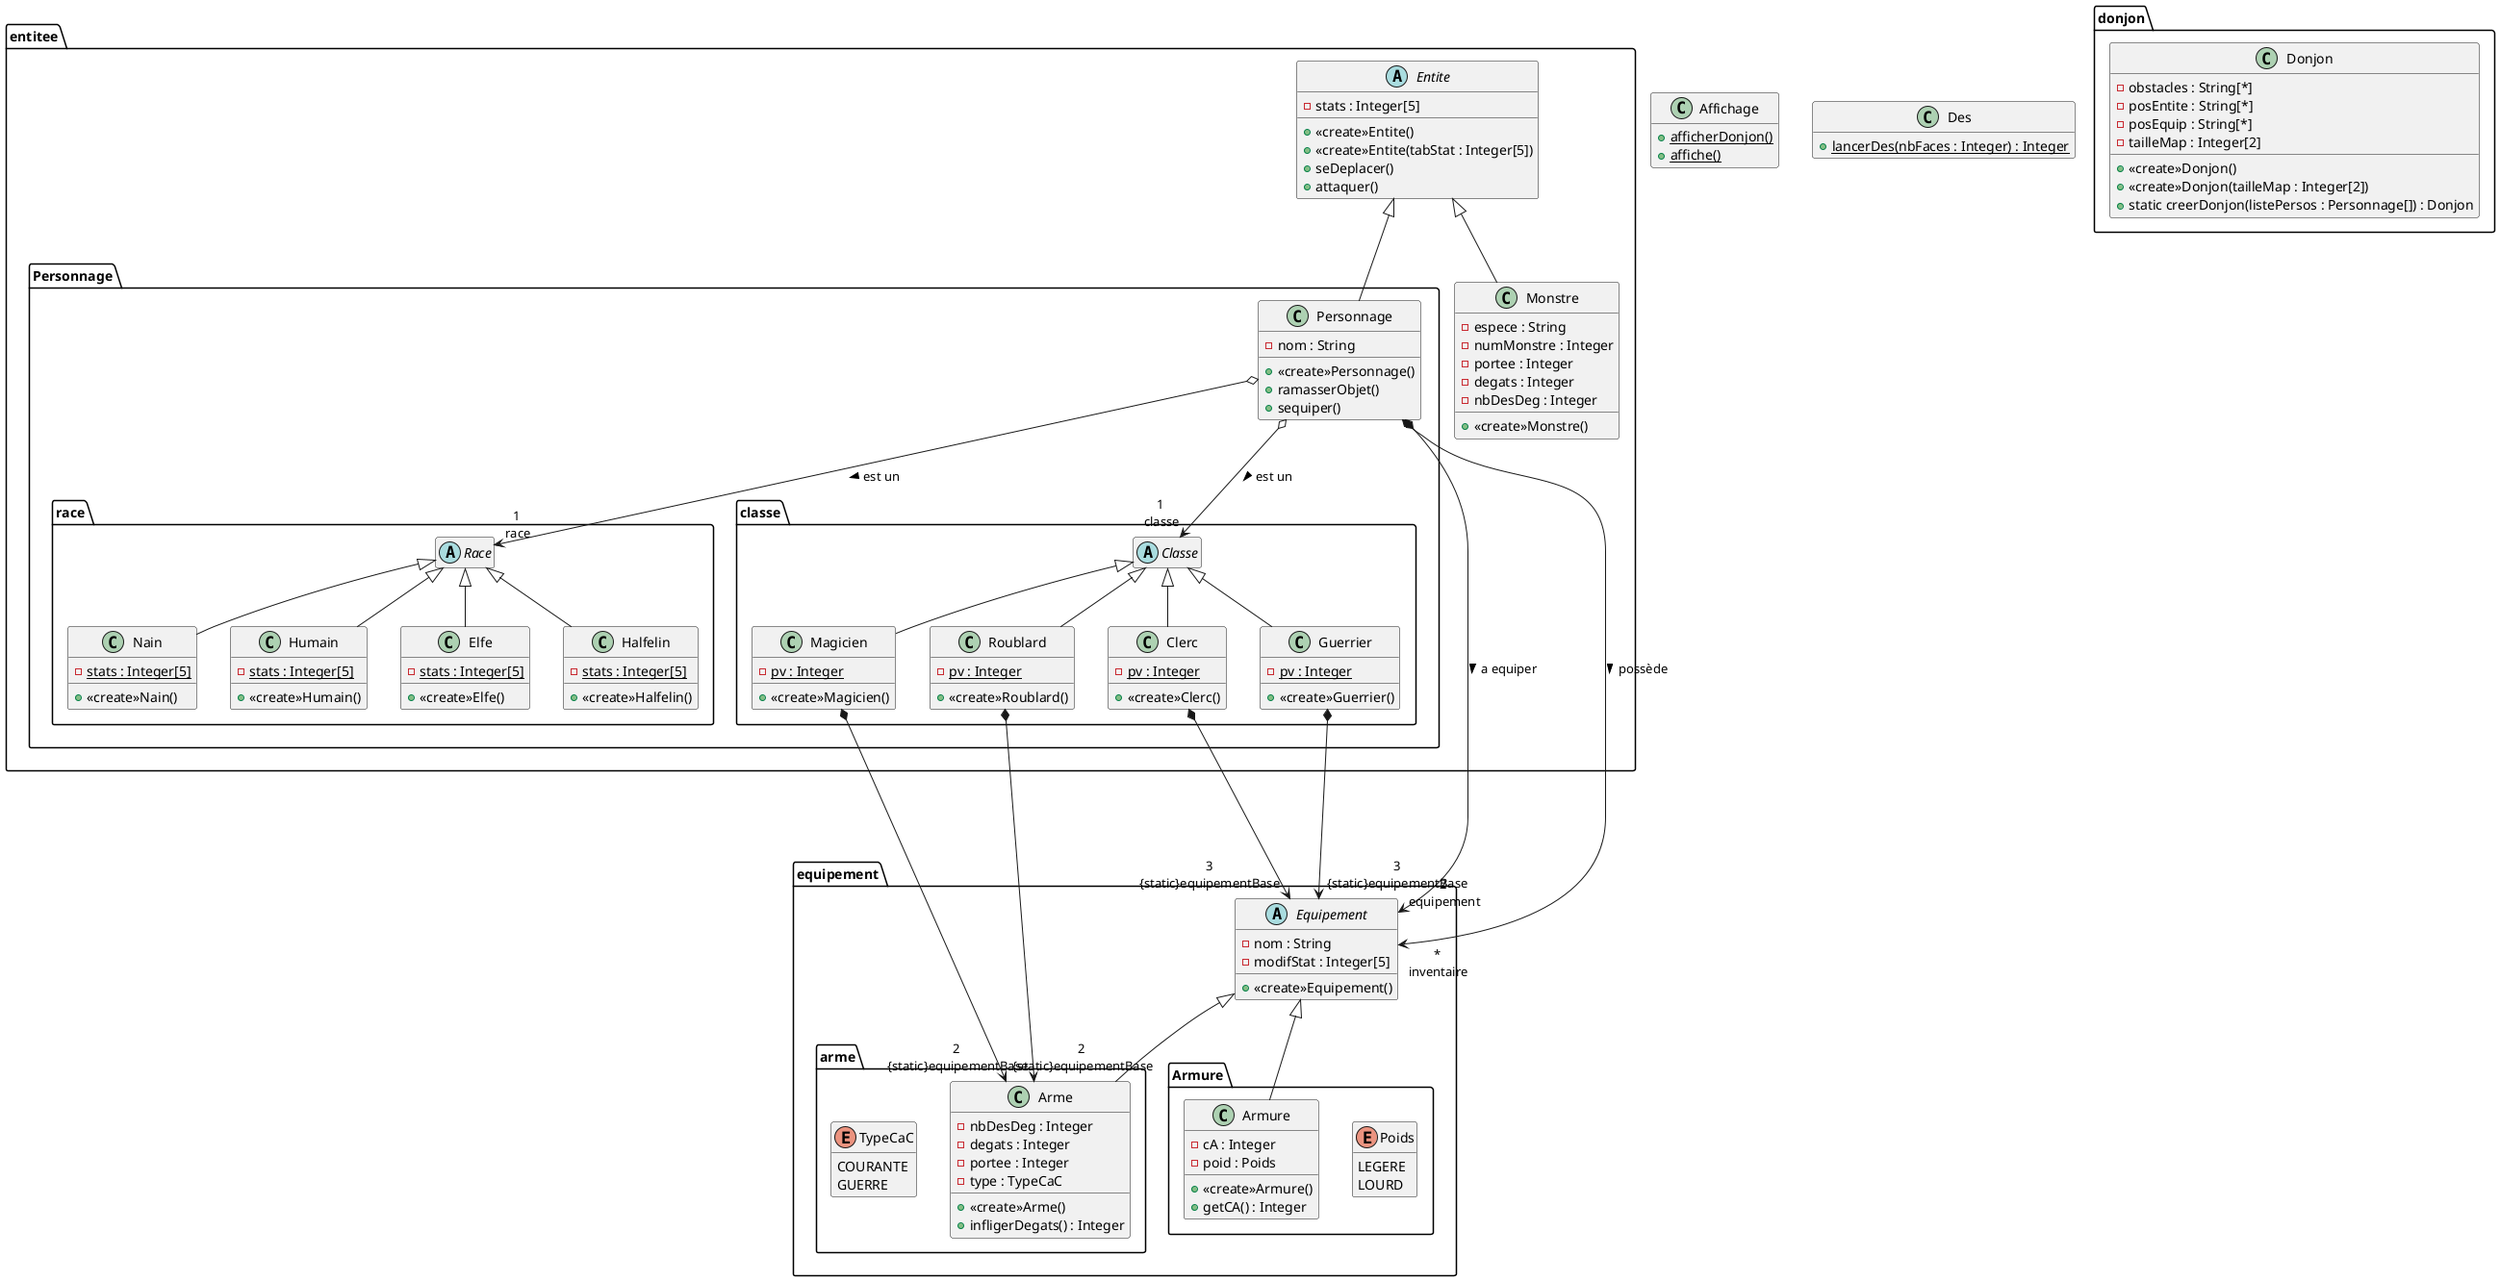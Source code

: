 @startuml


hide empty members

class Affichage
{
    +{static}afficherDonjon()
    +{static}affiche()
}
class Des
{
    +{static}lancerDes(nbFaces : Integer) : Integer
}
package donjon
{
    class Donjon
    {
        -obstacles : String[*]
        -posEntite : String[*]
            ' posEntite est un Dictionnaire dont la clé est une Entite
        -posEquip : String[*]
            ' posEquipe est un Dictionnaire dont la clé est un Equipement
        -tailleMap : Integer[2]
        +<<create>>Donjon()
                'Dans le cas où on utilise un donjon par défaut, construct vide
        +<<create>>Donjon(tailleMap : Integer[2])
                'Dans le cas où le MJ souhaite créer son propre donjon
        + static creerDonjon(listePersos : Personnage[]) : Donjon
        /'
            1 Demande au MJ sil veut un donjon par defaut
            2a S'il dit oui on lui genere le donjon de façon aleatoire (taille random entre 15 et 25)
            2b Si non il va - Indiquer la taille de la carte
        Mettre les obstacles
        Créer les monstres avec leurs stats + les placer
        Placer les joueurs
        Positionner des équipements (à voir si on devrait ptet créer les équipements avant de parler de Donjon)/!\ En dehors des obstacles les placements
        3 MJ Lance les dés d'initiative des monstres
        4 Joueurs lancent leurs dés d'initiative
        5 Faire en sorte que les joueurs et monstres soient ordonnés par valeur d'initiative décroissante
        6 Proposer aux joueurs d'équiper leurs équipements'/
    }
}
package entitee
{
    abstract class Entite
    {
        -stats : Integer[5]
        +<<create>>Entite()
        +<<create>>Entite(tabStat : Integer[5])
        +seDeplacer()
        +attaquer()
    }
    package Personnage
    {
        class Personnage extends entitee.Entite
        {
            -nom : String
            +<<create>>Personnage()
            +ramasserObjet()
            +sequiper()
        }
        Personnage o-down-> "1\n race" race.Race: est un >
        Personnage o-down-> "1\n classe" classe.Classe: est un >
        Personnage *-right--> "2\n equipement" .equipement.Equipement: a equiper >
        Personnage *-right--> "*\n inventaire" equipement.Equipement: possède >
        Package race
        {
            abstract class Race
            {
            }
            class Nain extends Race
            {
                -{static}stats : Integer[5]
                +<<create>>Nain()
            }
            class  Humain extends Race
            {
                -{static}stats : Integer[5]
                +<<create>>Humain()
            }
            class  Elfe extends Race
            {
                -{static}stats : Integer[5]
                +<<create>>Elfe()
            }
            class  Halfelin extends Race
            {
                -{static}stats : Integer[5]
                +<<create>>Halfelin()
            }
        }
        Package classe
        {
            abstract class Classe
            {
            }
            class Clerc extends Classe
            {
                -{static} pv : Integer
                +<<create>>Clerc()
            }
            class Guerrier extends Classe
            {
                -{static} pv : Integer
                +<<create>>Guerrier()
            }
            class Magicien extends Classe
            {
                -{static} pv : Integer
                +<<create>>Magicien()
            }
            class Roublard extends Classe
            {
                -{static} pv : Integer
                +<<create>>Roublard()
            }
            Roublard *--> "2\n {static}equipementBase" .equipement.arme.Arme
            Magicien *--> "2\n {static}equipementBase" .equipement.arme.Arme
            Clerc *--> "3\n{static}equipementBase" .equipement.Equipement
            Guerrier *---> "3\n{static}equipementBase" .equipement.Equipement
        }
    }
    class Monstre extends Entite
    {
        -espece : String
        -numMonstre : Integer
        'numMonstre : s'il y a plusieurs fois un monstre de la meme espece
        -portee : Integer
        -degats : Integer
        -nbDesDeg : Integer
        +<<create>>Monstre()
    }
}


Package equipement
{
    abstract class Equipement
    {
        -nom : String
        -modifStat : Integer[5]
        +<<create>>Equipement()
    }
    package Armure
    {
        Enum Poids
        {
            LEGERE
            LOURD
        }
        class Armure extends equipement.Equipement
        {
            -cA : Integer
            -poid : Poids
            +<<create>>Armure()
            +getCA() : Integer
        }
    }
    package arme
    {
        Enum TypeCaC
        {
            COURANTE
            GUERRE
        }
        class Arme extends equipement.Equipement
        {
            -nbDesDeg : Integer
            -degats : Integer
            -portee : Integer
            -type : TypeCaC
            +<<create>>Arme()
            +infligerDegats() : Integer
        }
    }
}




@enduml
